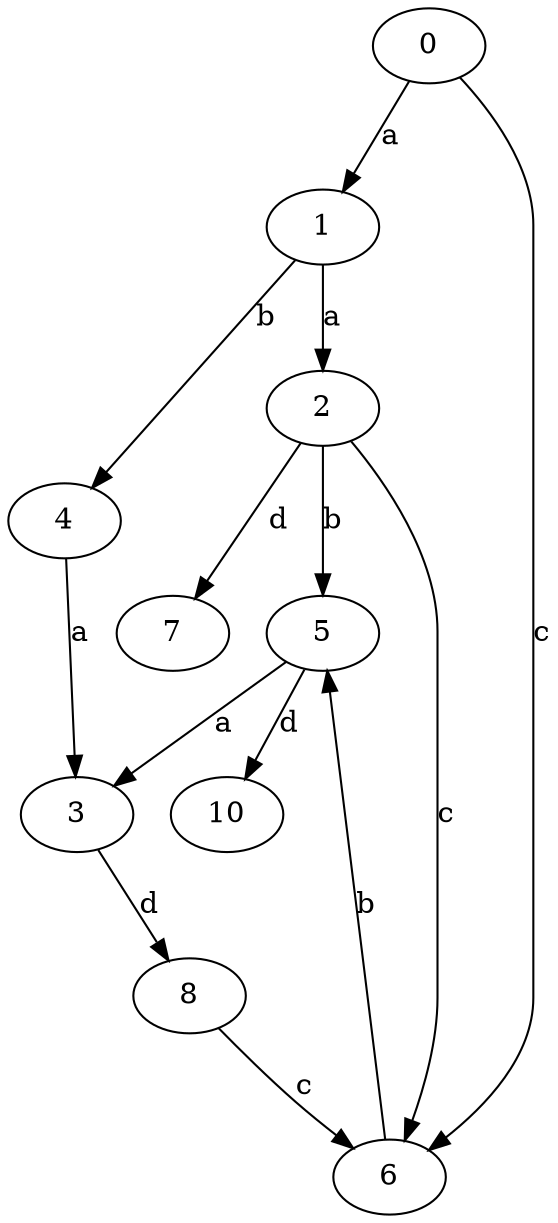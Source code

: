 strict digraph  {
1;
2;
3;
4;
0;
5;
6;
7;
8;
10;
1 -> 2  [label=a];
1 -> 4  [label=b];
2 -> 5  [label=b];
2 -> 6  [label=c];
2 -> 7  [label=d];
3 -> 8  [label=d];
4 -> 3  [label=a];
0 -> 1  [label=a];
0 -> 6  [label=c];
5 -> 3  [label=a];
5 -> 10  [label=d];
6 -> 5  [label=b];
8 -> 6  [label=c];
}
